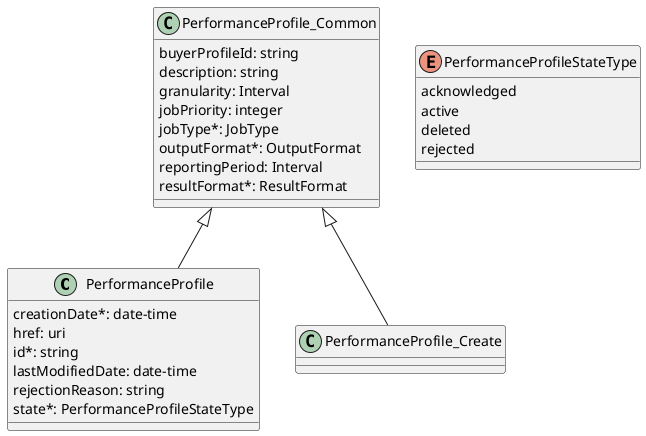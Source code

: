 @startuml performanceProfileModel

class PerformanceProfile {

    creationDate*: date-time
    href: uri
    id*: string
    lastModifiedDate: date-time
    rejectionReason: string
    state*: PerformanceProfileStateType
}
PerformanceProfile_Common <|-- PerformanceProfile




enum PerformanceProfileStateType {

    acknowledged
    active
    deleted
    rejected
}
class PerformanceProfile_Common {

    buyerProfileId: string
    description: string
    granularity: Interval
    jobPriority: integer
    jobType*: JobType
    outputFormat*: OutputFormat
    reportingPeriod: Interval
    resultFormat*: ResultFormat
}



class PerformanceProfile_Create {

}
PerformanceProfile_Common <|-- PerformanceProfile_Create

@enduml